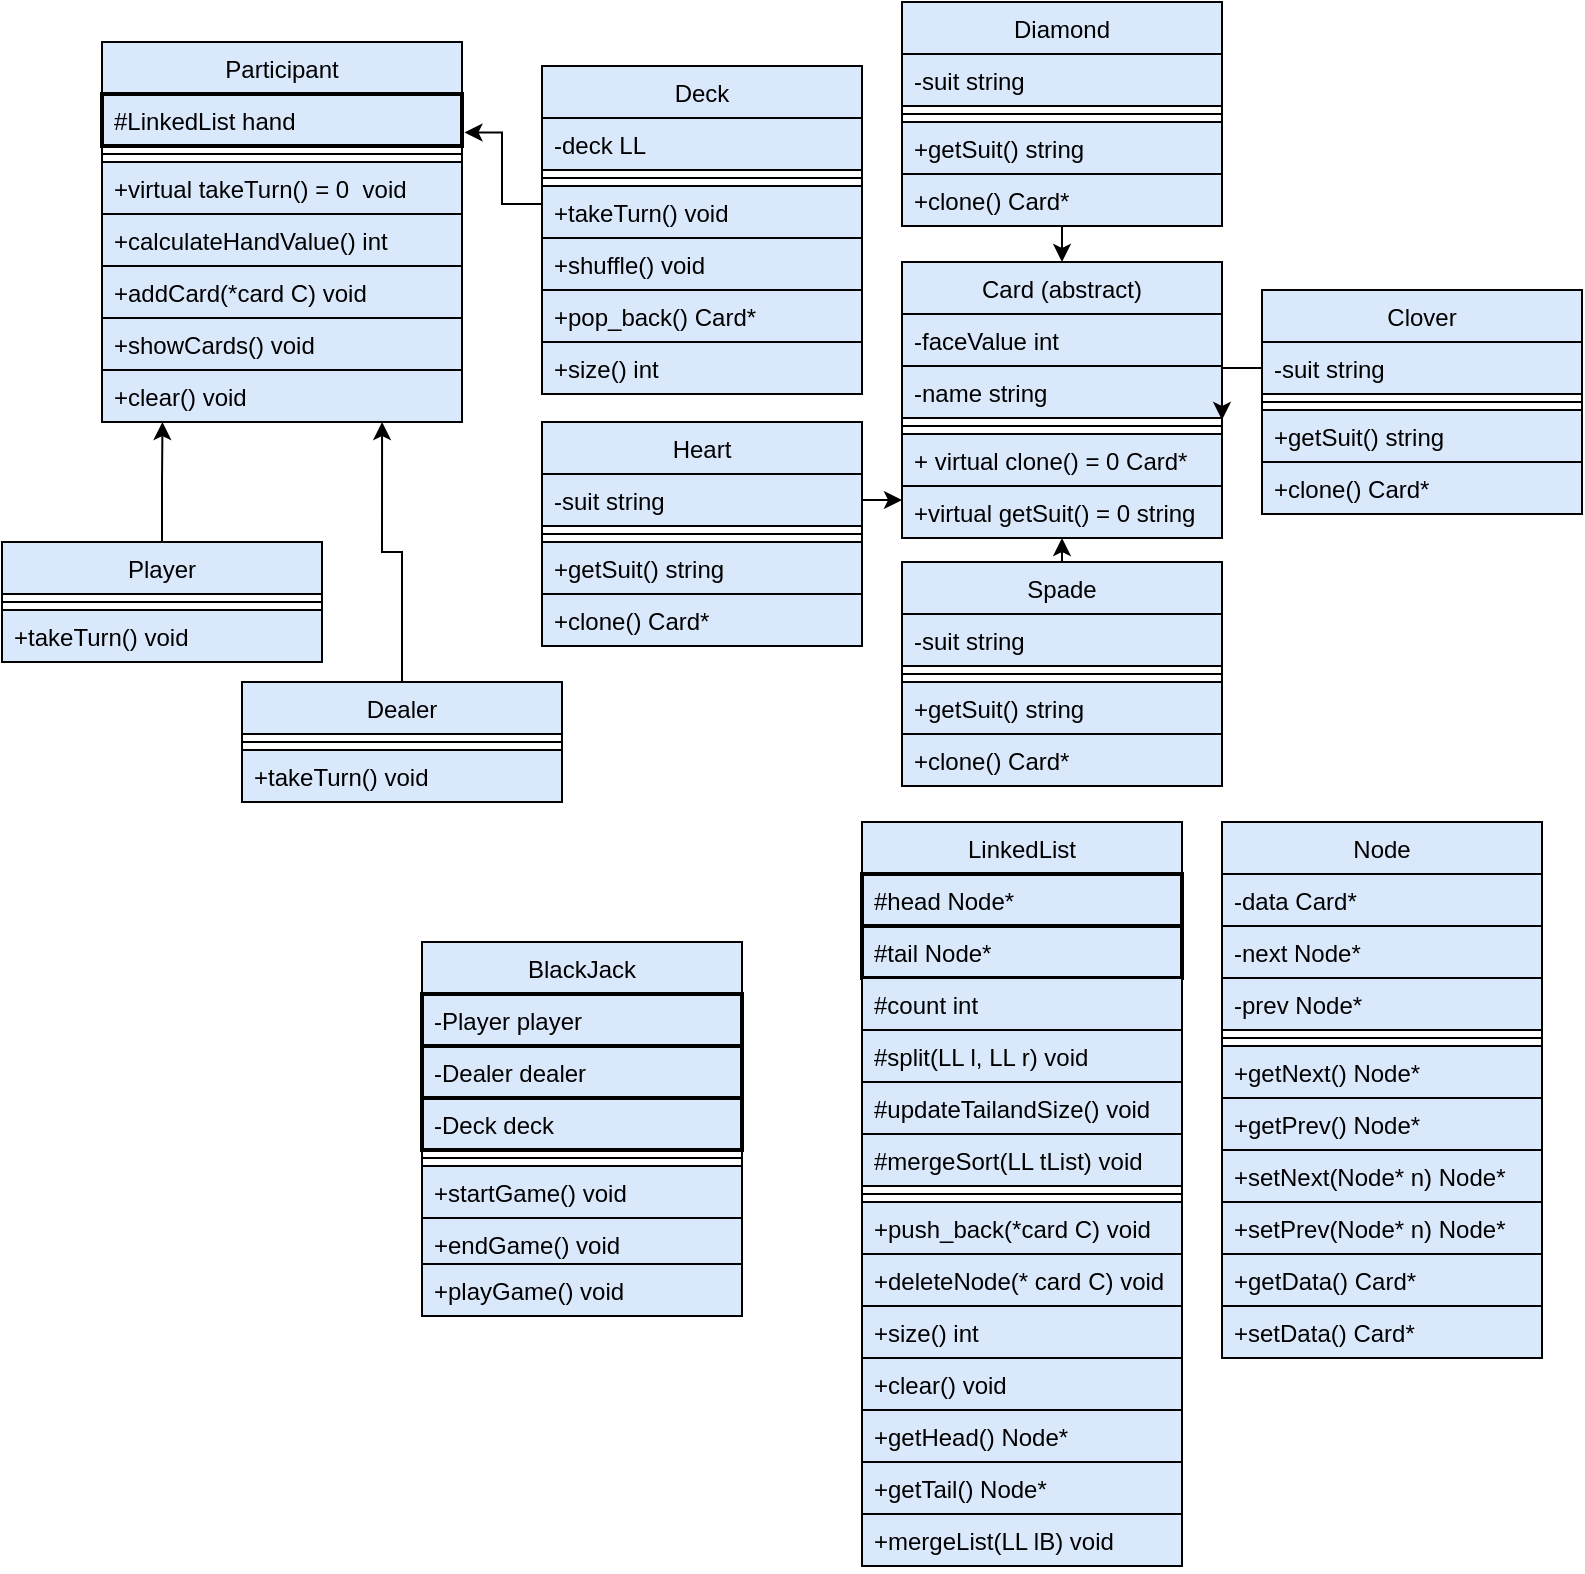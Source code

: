 <mxfile version="26.2.14">
  <diagram name="Page-1" id="WkB5He17E8ziCNAKNbA3">
    <mxGraphModel dx="1427" dy="733" grid="1" gridSize="10" guides="1" tooltips="1" connect="1" arrows="1" fold="1" page="1" pageScale="1" pageWidth="850" pageHeight="1100" math="0" shadow="0">
      <root>
        <mxCell id="0" />
        <mxCell id="1" parent="0" />
        <mxCell id="HC3jhetJVY9kxmaRfPol-1" value="Card (abstract)" style="swimlane;fontStyle=0;align=center;verticalAlign=top;childLayout=stackLayout;horizontal=1;startSize=26;horizontalStack=0;resizeParent=1;resizeLast=0;collapsible=1;marginBottom=0;rounded=0;shadow=0;strokeWidth=1;fillColor=#dae8fc;strokeColor=#000000;" vertex="1" parent="1">
          <mxGeometry x="460" y="140" width="160" height="138" as="geometry">
            <mxRectangle x="460" y="140" width="160" height="26" as="alternateBounds" />
          </mxGeometry>
        </mxCell>
        <mxCell id="HC3jhetJVY9kxmaRfPol-2" value="-faceValue int" style="text;align=left;verticalAlign=top;spacingLeft=4;spacingRight=4;overflow=hidden;rotatable=0;points=[[0,0.5],[1,0.5]];portConstraint=eastwest;fillColor=#dae8fc;strokeColor=#000000;" vertex="1" parent="HC3jhetJVY9kxmaRfPol-1">
          <mxGeometry y="26" width="160" height="26" as="geometry" />
        </mxCell>
        <mxCell id="HC3jhetJVY9kxmaRfPol-3" value="-name string" style="text;align=left;verticalAlign=top;spacingLeft=4;spacingRight=4;overflow=hidden;rotatable=0;points=[[0,0.5],[1,0.5]];portConstraint=eastwest;fillColor=#dae8fc;strokeColor=#000000;" vertex="1" parent="HC3jhetJVY9kxmaRfPol-1">
          <mxGeometry y="52" width="160" height="26" as="geometry" />
        </mxCell>
        <mxCell id="HC3jhetJVY9kxmaRfPol-4" value="" style="line;html=1;strokeWidth=1;align=left;verticalAlign=middle;spacingTop=-1;spacingLeft=3;spacingRight=3;rotatable=0;labelPosition=right;points=[];portConstraint=eastwest;fillColor=#dae8fc;strokeColor=#000000;" vertex="1" parent="HC3jhetJVY9kxmaRfPol-1">
          <mxGeometry y="78" width="160" height="8" as="geometry" />
        </mxCell>
        <mxCell id="HC3jhetJVY9kxmaRfPol-5" value="+ virtual clone() = 0 Card*" style="text;align=left;verticalAlign=top;spacingLeft=4;spacingRight=4;overflow=hidden;rotatable=0;points=[[0,0.5],[1,0.5]];portConstraint=eastwest;fontStyle=0;fillColor=#dae8fc;strokeColor=#000000;" vertex="1" parent="HC3jhetJVY9kxmaRfPol-1">
          <mxGeometry y="86" width="160" height="26" as="geometry" />
        </mxCell>
        <mxCell id="HC3jhetJVY9kxmaRfPol-6" value="+virtual getSuit() = 0 string" style="text;align=left;verticalAlign=top;spacingLeft=4;spacingRight=4;overflow=hidden;rotatable=0;points=[[0,0.5],[1,0.5]];portConstraint=eastwest;fillColor=#dae8fc;strokeColor=#000000;" vertex="1" parent="HC3jhetJVY9kxmaRfPol-1">
          <mxGeometry y="112" width="160" height="26" as="geometry" />
        </mxCell>
        <mxCell id="HC3jhetJVY9kxmaRfPol-7" style="edgeStyle=orthogonalEdgeStyle;rounded=0;orthogonalLoop=1;jettySize=auto;html=1;exitX=0.5;exitY=0;exitDx=0;exitDy=0;entryX=0.5;entryY=1;entryDx=0;entryDy=0;fillColor=#dae8fc;strokeColor=#000000;" edge="1" parent="1" source="HC3jhetJVY9kxmaRfPol-8" target="HC3jhetJVY9kxmaRfPol-1">
          <mxGeometry relative="1" as="geometry" />
        </mxCell>
        <mxCell id="HC3jhetJVY9kxmaRfPol-8" value="Spade" style="swimlane;fontStyle=0;align=center;verticalAlign=top;childLayout=stackLayout;horizontal=1;startSize=26;horizontalStack=0;resizeParent=1;resizeLast=0;collapsible=1;marginBottom=0;rounded=0;shadow=0;strokeWidth=1;fillColor=#dae8fc;strokeColor=#000000;" vertex="1" parent="1">
          <mxGeometry x="460" y="290" width="160" height="90" as="geometry">
            <mxRectangle x="130" y="380" width="160" height="26" as="alternateBounds" />
          </mxGeometry>
        </mxCell>
        <mxCell id="HC3jhetJVY9kxmaRfPol-9" value="-suit string" style="text;align=left;verticalAlign=top;spacingLeft=4;spacingRight=4;overflow=hidden;rotatable=0;points=[[0,0.5],[1,0.5]];portConstraint=eastwest;fillColor=#dae8fc;strokeColor=#000000;" vertex="1" parent="HC3jhetJVY9kxmaRfPol-8">
          <mxGeometry y="26" width="160" height="26" as="geometry" />
        </mxCell>
        <mxCell id="HC3jhetJVY9kxmaRfPol-10" value="" style="line;html=1;strokeWidth=1;align=left;verticalAlign=middle;spacingTop=-1;spacingLeft=3;spacingRight=3;rotatable=0;labelPosition=right;points=[];portConstraint=eastwest;fillColor=#dae8fc;strokeColor=#000000;" vertex="1" parent="HC3jhetJVY9kxmaRfPol-8">
          <mxGeometry y="52" width="160" height="8" as="geometry" />
        </mxCell>
        <mxCell id="HC3jhetJVY9kxmaRfPol-11" value="+getSuit() string" style="text;align=left;verticalAlign=top;spacingLeft=4;spacingRight=4;overflow=hidden;rotatable=0;points=[[0,0.5],[1,0.5]];portConstraint=eastwest;fontStyle=0;fillColor=#dae8fc;strokeColor=#000000;" vertex="1" parent="HC3jhetJVY9kxmaRfPol-8">
          <mxGeometry y="60" width="160" height="26" as="geometry" />
        </mxCell>
        <mxCell id="HC3jhetJVY9kxmaRfPol-12" value="Heart" style="swimlane;fontStyle=0;align=center;verticalAlign=top;childLayout=stackLayout;horizontal=1;startSize=26;horizontalStack=0;resizeParent=1;resizeLast=0;collapsible=1;marginBottom=0;rounded=0;shadow=0;strokeWidth=1;fillColor=#dae8fc;strokeColor=#000000;" vertex="1" parent="1">
          <mxGeometry x="280" y="220" width="160" height="112" as="geometry">
            <mxRectangle x="130" y="380" width="160" height="26" as="alternateBounds" />
          </mxGeometry>
        </mxCell>
        <mxCell id="HC3jhetJVY9kxmaRfPol-13" style="edgeStyle=orthogonalEdgeStyle;rounded=0;orthogonalLoop=1;jettySize=auto;html=1;exitX=1;exitY=0.5;exitDx=0;exitDy=0;fillColor=#dae8fc;strokeColor=#000000;" edge="1" parent="HC3jhetJVY9kxmaRfPol-12" source="HC3jhetJVY9kxmaRfPol-14">
          <mxGeometry relative="1" as="geometry">
            <mxPoint x="180.0" y="38.917" as="targetPoint" />
          </mxGeometry>
        </mxCell>
        <mxCell id="HC3jhetJVY9kxmaRfPol-14" value="-suit string" style="text;align=left;verticalAlign=top;spacingLeft=4;spacingRight=4;overflow=hidden;rotatable=0;points=[[0,0.5],[1,0.5]];portConstraint=eastwest;fillColor=#dae8fc;strokeColor=#000000;" vertex="1" parent="HC3jhetJVY9kxmaRfPol-12">
          <mxGeometry y="26" width="160" height="26" as="geometry" />
        </mxCell>
        <mxCell id="HC3jhetJVY9kxmaRfPol-15" value="" style="line;html=1;strokeWidth=1;align=left;verticalAlign=middle;spacingTop=-1;spacingLeft=3;spacingRight=3;rotatable=0;labelPosition=right;points=[];portConstraint=eastwest;fillColor=#dae8fc;strokeColor=#000000;" vertex="1" parent="HC3jhetJVY9kxmaRfPol-12">
          <mxGeometry y="52" width="160" height="8" as="geometry" />
        </mxCell>
        <mxCell id="HC3jhetJVY9kxmaRfPol-16" value="+getSuit() string" style="text;align=left;verticalAlign=top;spacingLeft=4;spacingRight=4;overflow=hidden;rotatable=0;points=[[0,0.5],[1,0.5]];portConstraint=eastwest;fontStyle=0;fillColor=#dae8fc;strokeColor=#000000;" vertex="1" parent="HC3jhetJVY9kxmaRfPol-12">
          <mxGeometry y="60" width="160" height="26" as="geometry" />
        </mxCell>
        <mxCell id="HC3jhetJVY9kxmaRfPol-17" value="+clone() Card*" style="text;align=left;verticalAlign=top;spacingLeft=4;spacingRight=4;overflow=hidden;rotatable=0;points=[[0,0.5],[1,0.5]];portConstraint=eastwest;fontStyle=0;fillColor=#dae8fc;strokeColor=#000000;" vertex="1" parent="HC3jhetJVY9kxmaRfPol-12">
          <mxGeometry y="86" width="160" height="26" as="geometry" />
        </mxCell>
        <mxCell id="HC3jhetJVY9kxmaRfPol-18" value="Clover" style="swimlane;fontStyle=0;align=center;verticalAlign=top;childLayout=stackLayout;horizontal=1;startSize=26;horizontalStack=0;resizeParent=1;resizeLast=0;collapsible=1;marginBottom=0;rounded=0;shadow=0;strokeWidth=1;fillColor=#dae8fc;strokeColor=#000000;" vertex="1" parent="1">
          <mxGeometry x="640" y="154" width="160" height="90" as="geometry">
            <mxRectangle x="130" y="380" width="160" height="26" as="alternateBounds" />
          </mxGeometry>
        </mxCell>
        <mxCell id="HC3jhetJVY9kxmaRfPol-19" value="-suit string" style="text;align=left;verticalAlign=top;spacingLeft=4;spacingRight=4;overflow=hidden;rotatable=0;points=[[0,0.5],[1,0.5]];portConstraint=eastwest;fillColor=#dae8fc;strokeColor=#000000;" vertex="1" parent="HC3jhetJVY9kxmaRfPol-18">
          <mxGeometry y="26" width="160" height="26" as="geometry" />
        </mxCell>
        <mxCell id="HC3jhetJVY9kxmaRfPol-20" value="" style="line;html=1;strokeWidth=1;align=left;verticalAlign=middle;spacingTop=-1;spacingLeft=3;spacingRight=3;rotatable=0;labelPosition=right;points=[];portConstraint=eastwest;fillColor=#dae8fc;strokeColor=#000000;" vertex="1" parent="HC3jhetJVY9kxmaRfPol-18">
          <mxGeometry y="52" width="160" height="8" as="geometry" />
        </mxCell>
        <mxCell id="HC3jhetJVY9kxmaRfPol-21" value="+getSuit() string" style="text;align=left;verticalAlign=top;spacingLeft=4;spacingRight=4;overflow=hidden;rotatable=0;points=[[0,0.5],[1,0.5]];portConstraint=eastwest;fontStyle=0;fillColor=#dae8fc;strokeColor=#000000;" vertex="1" parent="HC3jhetJVY9kxmaRfPol-18">
          <mxGeometry y="60" width="160" height="26" as="geometry" />
        </mxCell>
        <mxCell id="HC3jhetJVY9kxmaRfPol-22" style="edgeStyle=orthogonalEdgeStyle;rounded=0;orthogonalLoop=1;jettySize=auto;html=1;exitX=0.5;exitY=1;exitDx=0;exitDy=0;entryX=0.5;entryY=0;entryDx=0;entryDy=0;fillColor=#dae8fc;strokeColor=#000000;" edge="1" parent="1" source="HC3jhetJVY9kxmaRfPol-23" target="HC3jhetJVY9kxmaRfPol-1">
          <mxGeometry relative="1" as="geometry" />
        </mxCell>
        <mxCell id="HC3jhetJVY9kxmaRfPol-23" value="Diamond" style="swimlane;fontStyle=0;align=center;verticalAlign=top;childLayout=stackLayout;horizontal=1;startSize=26;horizontalStack=0;resizeParent=1;resizeLast=0;collapsible=1;marginBottom=0;rounded=0;shadow=0;strokeWidth=1;fillColor=#dae8fc;strokeColor=#000000;" vertex="1" parent="1">
          <mxGeometry x="460" y="10" width="160" height="90" as="geometry">
            <mxRectangle x="130" y="380" width="160" height="26" as="alternateBounds" />
          </mxGeometry>
        </mxCell>
        <mxCell id="HC3jhetJVY9kxmaRfPol-24" value="-suit string" style="text;align=left;verticalAlign=top;spacingLeft=4;spacingRight=4;overflow=hidden;rotatable=0;points=[[0,0.5],[1,0.5]];portConstraint=eastwest;fillColor=#dae8fc;strokeColor=#000000;" vertex="1" parent="HC3jhetJVY9kxmaRfPol-23">
          <mxGeometry y="26" width="160" height="26" as="geometry" />
        </mxCell>
        <mxCell id="HC3jhetJVY9kxmaRfPol-25" value="" style="line;html=1;strokeWidth=1;align=left;verticalAlign=middle;spacingTop=-1;spacingLeft=3;spacingRight=3;rotatable=0;labelPosition=right;points=[];portConstraint=eastwest;fillColor=#dae8fc;strokeColor=#000000;" vertex="1" parent="HC3jhetJVY9kxmaRfPol-23">
          <mxGeometry y="52" width="160" height="8" as="geometry" />
        </mxCell>
        <mxCell id="HC3jhetJVY9kxmaRfPol-26" value="+getSuit() string" style="text;align=left;verticalAlign=top;spacingLeft=4;spacingRight=4;overflow=hidden;rotatable=0;points=[[0,0.5],[1,0.5]];portConstraint=eastwest;fontStyle=0;fillColor=#dae8fc;strokeColor=#000000;" vertex="1" parent="HC3jhetJVY9kxmaRfPol-23">
          <mxGeometry y="60" width="160" height="26" as="geometry" />
        </mxCell>
        <mxCell id="HC3jhetJVY9kxmaRfPol-27" style="edgeStyle=orthogonalEdgeStyle;rounded=0;orthogonalLoop=1;jettySize=auto;html=1;entryX=1;entryY=0.125;entryDx=0;entryDy=0;entryPerimeter=0;fillColor=#dae8fc;strokeColor=#000000;" edge="1" parent="1" source="HC3jhetJVY9kxmaRfPol-19" target="HC3jhetJVY9kxmaRfPol-4">
          <mxGeometry relative="1" as="geometry" />
        </mxCell>
        <mxCell id="HC3jhetJVY9kxmaRfPol-28" value="Node" style="swimlane;fontStyle=0;align=center;verticalAlign=top;childLayout=stackLayout;horizontal=1;startSize=26;horizontalStack=0;resizeParent=1;resizeLast=0;collapsible=1;marginBottom=0;rounded=0;shadow=0;strokeWidth=1;fillColor=#dae8fc;strokeColor=#000000;" vertex="1" parent="1">
          <mxGeometry x="620" y="420" width="160" height="220" as="geometry">
            <mxRectangle x="130" y="380" width="160" height="26" as="alternateBounds" />
          </mxGeometry>
        </mxCell>
        <mxCell id="HC3jhetJVY9kxmaRfPol-29" value="-data Card*" style="text;align=left;verticalAlign=top;spacingLeft=4;spacingRight=4;overflow=hidden;rotatable=0;points=[[0,0.5],[1,0.5]];portConstraint=eastwest;fillColor=#dae8fc;strokeColor=#000000;" vertex="1" parent="HC3jhetJVY9kxmaRfPol-28">
          <mxGeometry y="26" width="160" height="26" as="geometry" />
        </mxCell>
        <mxCell id="HC3jhetJVY9kxmaRfPol-30" value="-next Node*" style="text;align=left;verticalAlign=top;spacingLeft=4;spacingRight=4;overflow=hidden;rotatable=0;points=[[0,0.5],[1,0.5]];portConstraint=eastwest;fillColor=#dae8fc;strokeColor=#000000;" vertex="1" parent="HC3jhetJVY9kxmaRfPol-28">
          <mxGeometry y="52" width="160" height="26" as="geometry" />
        </mxCell>
        <mxCell id="HC3jhetJVY9kxmaRfPol-31" value="-prev Node*" style="text;align=left;verticalAlign=top;spacingLeft=4;spacingRight=4;overflow=hidden;rotatable=0;points=[[0,0.5],[1,0.5]];portConstraint=eastwest;fillColor=#dae8fc;strokeColor=#000000;" vertex="1" parent="HC3jhetJVY9kxmaRfPol-28">
          <mxGeometry y="78" width="160" height="26" as="geometry" />
        </mxCell>
        <mxCell id="HC3jhetJVY9kxmaRfPol-32" value="" style="line;html=1;strokeWidth=1;align=left;verticalAlign=middle;spacingTop=-1;spacingLeft=3;spacingRight=3;rotatable=0;labelPosition=right;points=[];portConstraint=eastwest;fillColor=#dae8fc;strokeColor=#000000;" vertex="1" parent="HC3jhetJVY9kxmaRfPol-28">
          <mxGeometry y="104" width="160" height="8" as="geometry" />
        </mxCell>
        <mxCell id="HC3jhetJVY9kxmaRfPol-33" value="+getNext() Node*" style="text;align=left;verticalAlign=top;spacingLeft=4;spacingRight=4;overflow=hidden;rotatable=0;points=[[0,0.5],[1,0.5]];portConstraint=eastwest;fontStyle=0;fillColor=#dae8fc;strokeColor=#000000;" vertex="1" parent="HC3jhetJVY9kxmaRfPol-28">
          <mxGeometry y="112" width="160" height="26" as="geometry" />
        </mxCell>
        <mxCell id="HC3jhetJVY9kxmaRfPol-34" value="+getPrev() Node*" style="text;align=left;verticalAlign=top;spacingLeft=4;spacingRight=4;overflow=hidden;rotatable=0;points=[[0,0.5],[1,0.5]];portConstraint=eastwest;fontStyle=0;fillColor=#dae8fc;strokeColor=#000000;" vertex="1" parent="HC3jhetJVY9kxmaRfPol-28">
          <mxGeometry y="138" width="160" height="26" as="geometry" />
        </mxCell>
        <mxCell id="HC3jhetJVY9kxmaRfPol-35" value="+setNext(Node* n) Node*" style="text;align=left;verticalAlign=top;spacingLeft=4;spacingRight=4;overflow=hidden;rotatable=0;points=[[0,0.5],[1,0.5]];portConstraint=eastwest;fontStyle=0;fillColor=#dae8fc;strokeColor=#000000;" vertex="1" parent="HC3jhetJVY9kxmaRfPol-28">
          <mxGeometry y="164" width="160" height="26" as="geometry" />
        </mxCell>
        <mxCell id="HC3jhetJVY9kxmaRfPol-36" value="+setPrev(Node* n) Node*" style="text;align=left;verticalAlign=top;spacingLeft=4;spacingRight=4;overflow=hidden;rotatable=0;points=[[0,0.5],[1,0.5]];portConstraint=eastwest;fontStyle=0;fillColor=#dae8fc;strokeColor=#000000;" vertex="1" parent="HC3jhetJVY9kxmaRfPol-28">
          <mxGeometry y="190" width="160" height="26" as="geometry" />
        </mxCell>
        <mxCell id="HC3jhetJVY9kxmaRfPol-37" value="Participant" style="swimlane;fontStyle=0;align=center;verticalAlign=top;childLayout=stackLayout;horizontal=1;startSize=26;horizontalStack=0;resizeParent=1;resizeLast=0;collapsible=1;marginBottom=0;rounded=0;shadow=0;strokeWidth=1;fillColor=#dae8fc;strokeColor=#000000;" vertex="1" parent="1">
          <mxGeometry x="60" y="30" width="180" height="190" as="geometry">
            <mxRectangle x="130" y="380" width="160" height="26" as="alternateBounds" />
          </mxGeometry>
        </mxCell>
        <mxCell id="HC3jhetJVY9kxmaRfPol-38" value="#LinkedList hand" style="text;align=left;verticalAlign=top;spacingLeft=4;spacingRight=4;overflow=hidden;rotatable=0;points=[[0,0.5],[1,0.5]];portConstraint=eastwest;strokeWidth=2;fillColor=#dae8fc;strokeColor=#000000;" vertex="1" parent="HC3jhetJVY9kxmaRfPol-37">
          <mxGeometry y="26" width="180" height="26" as="geometry" />
        </mxCell>
        <mxCell id="HC3jhetJVY9kxmaRfPol-39" value="" style="line;html=1;strokeWidth=1;align=left;verticalAlign=middle;spacingTop=-1;spacingLeft=3;spacingRight=3;rotatable=0;labelPosition=right;points=[];portConstraint=eastwest;fillColor=#dae8fc;strokeColor=#000000;" vertex="1" parent="HC3jhetJVY9kxmaRfPol-37">
          <mxGeometry y="52" width="180" height="8" as="geometry" />
        </mxCell>
        <mxCell id="HC3jhetJVY9kxmaRfPol-40" value="+virtual takeTurn() = 0  void" style="text;align=left;verticalAlign=top;spacingLeft=4;spacingRight=4;overflow=hidden;rotatable=0;points=[[0,0.5],[1,0.5]];portConstraint=eastwest;fontStyle=0;fillColor=#dae8fc;strokeColor=#000000;" vertex="1" parent="HC3jhetJVY9kxmaRfPol-37">
          <mxGeometry y="60" width="180" height="26" as="geometry" />
        </mxCell>
        <mxCell id="HC3jhetJVY9kxmaRfPol-41" value="+calculateHandValue() int " style="text;align=left;verticalAlign=top;spacingLeft=4;spacingRight=4;overflow=hidden;rotatable=0;points=[[0,0.5],[1,0.5]];portConstraint=eastwest;fontStyle=0;fillColor=#dae8fc;strokeColor=#000000;" vertex="1" parent="HC3jhetJVY9kxmaRfPol-37">
          <mxGeometry y="86" width="180" height="26" as="geometry" />
        </mxCell>
        <mxCell id="HC3jhetJVY9kxmaRfPol-42" value="+addCard(*card C) void " style="text;align=left;verticalAlign=top;spacingLeft=4;spacingRight=4;overflow=hidden;rotatable=0;points=[[0,0.5],[1,0.5]];portConstraint=eastwest;fontStyle=0;fillColor=#dae8fc;strokeColor=#000000;" vertex="1" parent="HC3jhetJVY9kxmaRfPol-37">
          <mxGeometry y="112" width="180" height="26" as="geometry" />
        </mxCell>
        <mxCell id="HC3jhetJVY9kxmaRfPol-43" value="+showCards() void" style="text;align=left;verticalAlign=top;spacingLeft=4;spacingRight=4;overflow=hidden;rotatable=0;points=[[0,0.5],[1,0.5]];portConstraint=eastwest;fontStyle=0;fillColor=#dae8fc;strokeColor=#000000;" vertex="1" parent="HC3jhetJVY9kxmaRfPol-37">
          <mxGeometry y="138" width="180" height="26" as="geometry" />
        </mxCell>
        <mxCell id="HC3jhetJVY9kxmaRfPol-44" value="+clear() void" style="text;align=left;verticalAlign=top;spacingLeft=4;spacingRight=4;overflow=hidden;rotatable=0;points=[[0,0.5],[1,0.5]];portConstraint=eastwest;fontStyle=0;fillColor=#dae8fc;strokeColor=#000000;" vertex="1" parent="HC3jhetJVY9kxmaRfPol-37">
          <mxGeometry y="164" width="180" height="26" as="geometry" />
        </mxCell>
        <mxCell id="HC3jhetJVY9kxmaRfPol-45" value="Player" style="swimlane;fontStyle=0;align=center;verticalAlign=top;childLayout=stackLayout;horizontal=1;startSize=26;horizontalStack=0;resizeParent=1;resizeLast=0;collapsible=1;marginBottom=0;rounded=0;shadow=0;strokeWidth=1;fillColor=#dae8fc;strokeColor=#000000;" vertex="1" parent="1">
          <mxGeometry x="10" y="280" width="160" height="60" as="geometry">
            <mxRectangle x="130" y="380" width="160" height="26" as="alternateBounds" />
          </mxGeometry>
        </mxCell>
        <mxCell id="HC3jhetJVY9kxmaRfPol-46" value="" style="line;html=1;strokeWidth=1;align=left;verticalAlign=middle;spacingTop=-1;spacingLeft=3;spacingRight=3;rotatable=0;labelPosition=right;points=[];portConstraint=eastwest;fillColor=#dae8fc;strokeColor=#000000;" vertex="1" parent="HC3jhetJVY9kxmaRfPol-45">
          <mxGeometry y="26" width="160" height="8" as="geometry" />
        </mxCell>
        <mxCell id="HC3jhetJVY9kxmaRfPol-47" value="+takeTurn() void" style="text;align=left;verticalAlign=top;spacingLeft=4;spacingRight=4;overflow=hidden;rotatable=0;points=[[0,0.5],[1,0.5]];portConstraint=eastwest;fontStyle=0;fillColor=#dae8fc;strokeColor=#000000;" vertex="1" parent="HC3jhetJVY9kxmaRfPol-45">
          <mxGeometry y="34" width="160" height="26" as="geometry" />
        </mxCell>
        <mxCell id="HC3jhetJVY9kxmaRfPol-48" value="Dealer" style="swimlane;fontStyle=0;align=center;verticalAlign=top;childLayout=stackLayout;horizontal=1;startSize=26;horizontalStack=0;resizeParent=1;resizeLast=0;collapsible=1;marginBottom=0;rounded=0;shadow=0;strokeWidth=1;fillColor=#dae8fc;strokeColor=#000000;" vertex="1" parent="1">
          <mxGeometry x="130" y="350" width="160" height="60" as="geometry">
            <mxRectangle x="130" y="380" width="160" height="26" as="alternateBounds" />
          </mxGeometry>
        </mxCell>
        <mxCell id="HC3jhetJVY9kxmaRfPol-49" value="" style="line;html=1;strokeWidth=1;align=left;verticalAlign=middle;spacingTop=-1;spacingLeft=3;spacingRight=3;rotatable=0;labelPosition=right;points=[];portConstraint=eastwest;fillColor=#dae8fc;strokeColor=#000000;" vertex="1" parent="HC3jhetJVY9kxmaRfPol-48">
          <mxGeometry y="26" width="160" height="8" as="geometry" />
        </mxCell>
        <mxCell id="HC3jhetJVY9kxmaRfPol-50" value="+takeTurn() void" style="text;align=left;verticalAlign=top;spacingLeft=4;spacingRight=4;overflow=hidden;rotatable=0;points=[[0,0.5],[1,0.5]];portConstraint=eastwest;fontStyle=0;fillColor=#dae8fc;strokeColor=#000000;" vertex="1" parent="HC3jhetJVY9kxmaRfPol-48">
          <mxGeometry y="34" width="160" height="26" as="geometry" />
        </mxCell>
        <mxCell id="HC3jhetJVY9kxmaRfPol-51" style="edgeStyle=orthogonalEdgeStyle;rounded=0;orthogonalLoop=1;jettySize=auto;html=1;exitX=0.5;exitY=0;exitDx=0;exitDy=0;entryX=0.168;entryY=1;entryDx=0;entryDy=0;entryPerimeter=0;fillColor=#dae8fc;strokeColor=#000000;" edge="1" parent="1" source="HC3jhetJVY9kxmaRfPol-45" target="HC3jhetJVY9kxmaRfPol-44">
          <mxGeometry relative="1" as="geometry" />
        </mxCell>
        <mxCell id="HC3jhetJVY9kxmaRfPol-52" style="edgeStyle=orthogonalEdgeStyle;rounded=0;orthogonalLoop=1;jettySize=auto;html=1;entryX=0.778;entryY=1;entryDx=0;entryDy=0;entryPerimeter=0;fillColor=#dae8fc;strokeColor=#000000;" edge="1" parent="1" source="HC3jhetJVY9kxmaRfPol-48" target="HC3jhetJVY9kxmaRfPol-44">
          <mxGeometry relative="1" as="geometry" />
        </mxCell>
        <mxCell id="HC3jhetJVY9kxmaRfPol-53" value="LinkedList" style="swimlane;fontStyle=0;align=center;verticalAlign=top;childLayout=stackLayout;horizontal=1;startSize=26;horizontalStack=0;resizeParent=1;resizeLast=0;collapsible=1;marginBottom=0;rounded=0;shadow=0;strokeWidth=1;fillColor=#dae8fc;strokeColor=#000000;" vertex="1" parent="1">
          <mxGeometry x="440" y="420" width="160" height="346" as="geometry">
            <mxRectangle x="130" y="380" width="160" height="26" as="alternateBounds" />
          </mxGeometry>
        </mxCell>
        <mxCell id="HC3jhetJVY9kxmaRfPol-54" value="#head Node*" style="text;align=left;verticalAlign=top;spacingLeft=4;spacingRight=4;overflow=hidden;rotatable=0;points=[[0,0.5],[1,0.5]];portConstraint=eastwest;strokeWidth=2;fillColor=#dae8fc;strokeColor=#000000;" vertex="1" parent="HC3jhetJVY9kxmaRfPol-53">
          <mxGeometry y="26" width="160" height="26" as="geometry" />
        </mxCell>
        <mxCell id="HC3jhetJVY9kxmaRfPol-55" value="#tail Node*" style="text;align=left;verticalAlign=top;spacingLeft=4;spacingRight=4;overflow=hidden;rotatable=0;points=[[0,0.5],[1,0.5]];portConstraint=eastwest;strokeWidth=2;fillColor=#dae8fc;strokeColor=#000000;" vertex="1" parent="HC3jhetJVY9kxmaRfPol-53">
          <mxGeometry y="52" width="160" height="26" as="geometry" />
        </mxCell>
        <mxCell id="HC3jhetJVY9kxmaRfPol-56" value="#count int" style="text;align=left;verticalAlign=top;spacingLeft=4;spacingRight=4;overflow=hidden;rotatable=0;points=[[0,0.5],[1,0.5]];portConstraint=eastwest;fillColor=#dae8fc;strokeColor=#000000;" vertex="1" parent="HC3jhetJVY9kxmaRfPol-53">
          <mxGeometry y="78" width="160" height="26" as="geometry" />
        </mxCell>
        <mxCell id="HC3jhetJVY9kxmaRfPol-57" value="#split(LL l, LL r) void" style="text;align=left;verticalAlign=top;spacingLeft=4;spacingRight=4;overflow=hidden;rotatable=0;points=[[0,0.5],[1,0.5]];portConstraint=eastwest;fillColor=#dae8fc;strokeColor=#000000;" vertex="1" parent="HC3jhetJVY9kxmaRfPol-53">
          <mxGeometry y="104" width="160" height="26" as="geometry" />
        </mxCell>
        <mxCell id="HC3jhetJVY9kxmaRfPol-58" value="#updateTailandSize() void" style="text;align=left;verticalAlign=top;spacingLeft=4;spacingRight=4;overflow=hidden;rotatable=0;points=[[0,0.5],[1,0.5]];portConstraint=eastwest;fillColor=#dae8fc;strokeColor=#000000;" vertex="1" parent="HC3jhetJVY9kxmaRfPol-53">
          <mxGeometry y="130" width="160" height="26" as="geometry" />
        </mxCell>
        <mxCell id="HC3jhetJVY9kxmaRfPol-59" value="#mergeSort(LL tList) void" style="text;align=left;verticalAlign=top;spacingLeft=4;spacingRight=4;overflow=hidden;rotatable=0;points=[[0,0.5],[1,0.5]];portConstraint=eastwest;fillColor=#dae8fc;strokeColor=#000000;" vertex="1" parent="HC3jhetJVY9kxmaRfPol-53">
          <mxGeometry y="156" width="160" height="26" as="geometry" />
        </mxCell>
        <mxCell id="HC3jhetJVY9kxmaRfPol-60" value="" style="line;html=1;strokeWidth=1;align=left;verticalAlign=middle;spacingTop=-1;spacingLeft=3;spacingRight=3;rotatable=0;labelPosition=right;points=[];portConstraint=eastwest;fillColor=#dae8fc;strokeColor=#000000;" vertex="1" parent="HC3jhetJVY9kxmaRfPol-53">
          <mxGeometry y="182" width="160" height="8" as="geometry" />
        </mxCell>
        <mxCell id="HC3jhetJVY9kxmaRfPol-61" value="+push_back(*card C) void" style="text;align=left;verticalAlign=top;spacingLeft=4;spacingRight=4;overflow=hidden;rotatable=0;points=[[0,0.5],[1,0.5]];portConstraint=eastwest;fontStyle=0;fillColor=#dae8fc;strokeColor=#000000;" vertex="1" parent="HC3jhetJVY9kxmaRfPol-53">
          <mxGeometry y="190" width="160" height="26" as="geometry" />
        </mxCell>
        <mxCell id="HC3jhetJVY9kxmaRfPol-62" value="+deleteNode(* card C) void" style="text;align=left;verticalAlign=top;spacingLeft=4;spacingRight=4;overflow=hidden;rotatable=0;points=[[0,0.5],[1,0.5]];portConstraint=eastwest;fontStyle=0;fillColor=#dae8fc;strokeColor=#000000;" vertex="1" parent="HC3jhetJVY9kxmaRfPol-53">
          <mxGeometry y="216" width="160" height="26" as="geometry" />
        </mxCell>
        <mxCell id="HC3jhetJVY9kxmaRfPol-63" value="+size() int" style="text;align=left;verticalAlign=top;spacingLeft=4;spacingRight=4;overflow=hidden;rotatable=0;points=[[0,0.5],[1,0.5]];portConstraint=eastwest;fontStyle=0;fillColor=#dae8fc;strokeColor=#000000;" vertex="1" parent="HC3jhetJVY9kxmaRfPol-53">
          <mxGeometry y="242" width="160" height="26" as="geometry" />
        </mxCell>
        <mxCell id="HC3jhetJVY9kxmaRfPol-64" value="+clear() void" style="text;align=left;verticalAlign=top;spacingLeft=4;spacingRight=4;overflow=hidden;rotatable=0;points=[[0,0.5],[1,0.5]];portConstraint=eastwest;fontStyle=0;fillColor=#dae8fc;strokeColor=#000000;" vertex="1" parent="HC3jhetJVY9kxmaRfPol-53">
          <mxGeometry y="268" width="160" height="26" as="geometry" />
        </mxCell>
        <mxCell id="HC3jhetJVY9kxmaRfPol-65" value="+getHead() Node*" style="text;align=left;verticalAlign=top;spacingLeft=4;spacingRight=4;overflow=hidden;rotatable=0;points=[[0,0.5],[1,0.5]];portConstraint=eastwest;fontStyle=0;fillColor=#dae8fc;strokeColor=#000000;" vertex="1" parent="HC3jhetJVY9kxmaRfPol-53">
          <mxGeometry y="294" width="160" height="26" as="geometry" />
        </mxCell>
        <mxCell id="HC3jhetJVY9kxmaRfPol-66" value="+getTail() Node* " style="text;align=left;verticalAlign=top;spacingLeft=4;spacingRight=4;overflow=hidden;rotatable=0;points=[[0,0.5],[1,0.5]];portConstraint=eastwest;fontStyle=0;fillColor=#dae8fc;strokeColor=#000000;" vertex="1" parent="HC3jhetJVY9kxmaRfPol-53">
          <mxGeometry y="320" width="160" height="26" as="geometry" />
        </mxCell>
        <mxCell id="HC3jhetJVY9kxmaRfPol-67" value="BlackJack" style="swimlane;fontStyle=0;align=center;verticalAlign=top;childLayout=stackLayout;horizontal=1;startSize=26;horizontalStack=0;resizeParent=1;resizeLast=0;collapsible=1;marginBottom=0;rounded=0;shadow=0;strokeWidth=1;fillColor=#dae8fc;strokeColor=#000000;" vertex="1" parent="1">
          <mxGeometry x="220" y="480" width="160" height="172" as="geometry">
            <mxRectangle x="130" y="380" width="160" height="26" as="alternateBounds" />
          </mxGeometry>
        </mxCell>
        <mxCell id="HC3jhetJVY9kxmaRfPol-68" value="-Player player" style="text;align=left;verticalAlign=top;spacingLeft=4;spacingRight=4;overflow=hidden;rotatable=0;points=[[0,0.5],[1,0.5]];portConstraint=eastwest;strokeWidth=2;fillColor=#dae8fc;strokeColor=#000000;" vertex="1" parent="HC3jhetJVY9kxmaRfPol-67">
          <mxGeometry y="26" width="160" height="26" as="geometry" />
        </mxCell>
        <mxCell id="HC3jhetJVY9kxmaRfPol-69" value="-Dealer dealer" style="text;align=left;verticalAlign=top;spacingLeft=4;spacingRight=4;overflow=hidden;rotatable=0;points=[[0,0.5],[1,0.5]];portConstraint=eastwest;strokeWidth=2;fillColor=#dae8fc;strokeColor=#000000;" vertex="1" parent="HC3jhetJVY9kxmaRfPol-67">
          <mxGeometry y="52" width="160" height="26" as="geometry" />
        </mxCell>
        <mxCell id="HC3jhetJVY9kxmaRfPol-70" value="-Deck deck" style="text;align=left;verticalAlign=top;spacingLeft=4;spacingRight=4;overflow=hidden;rotatable=0;points=[[0,0.5],[1,0.5]];portConstraint=eastwest;strokeWidth=2;fillColor=#dae8fc;strokeColor=#000000;" vertex="1" parent="HC3jhetJVY9kxmaRfPol-67">
          <mxGeometry y="78" width="160" height="26" as="geometry" />
        </mxCell>
        <mxCell id="HC3jhetJVY9kxmaRfPol-71" value="" style="line;html=1;strokeWidth=1;align=left;verticalAlign=middle;spacingTop=-1;spacingLeft=3;spacingRight=3;rotatable=0;labelPosition=right;points=[];portConstraint=eastwest;fillColor=#dae8fc;strokeColor=#000000;" vertex="1" parent="HC3jhetJVY9kxmaRfPol-67">
          <mxGeometry y="104" width="160" height="8" as="geometry" />
        </mxCell>
        <mxCell id="HC3jhetJVY9kxmaRfPol-72" value="+startGame() void" style="text;align=left;verticalAlign=top;spacingLeft=4;spacingRight=4;overflow=hidden;rotatable=0;points=[[0,0.5],[1,0.5]];portConstraint=eastwest;fontStyle=0;fillColor=#dae8fc;strokeColor=#000000;" vertex="1" parent="HC3jhetJVY9kxmaRfPol-67">
          <mxGeometry y="112" width="160" height="26" as="geometry" />
        </mxCell>
        <mxCell id="HC3jhetJVY9kxmaRfPol-73" value="+endGame() void" style="text;align=left;verticalAlign=top;spacingLeft=4;spacingRight=4;overflow=hidden;rotatable=0;points=[[0,0.5],[1,0.5]];portConstraint=eastwest;fontStyle=0;fillColor=#dae8fc;strokeColor=#000000;" vertex="1" parent="HC3jhetJVY9kxmaRfPol-67">
          <mxGeometry y="138" width="160" height="26" as="geometry" />
        </mxCell>
        <mxCell id="HC3jhetJVY9kxmaRfPol-74" value="Deck" style="swimlane;fontStyle=0;align=center;verticalAlign=top;childLayout=stackLayout;horizontal=1;startSize=26;horizontalStack=0;resizeParent=1;resizeLast=0;collapsible=1;marginBottom=0;rounded=0;shadow=0;strokeWidth=1;fillColor=#dae8fc;strokeColor=#000000;" vertex="1" parent="1">
          <mxGeometry x="280" y="42" width="160" height="138" as="geometry">
            <mxRectangle x="130" y="380" width="160" height="26" as="alternateBounds" />
          </mxGeometry>
        </mxCell>
        <mxCell id="HC3jhetJVY9kxmaRfPol-75" value="-deck LL" style="text;align=left;verticalAlign=top;spacingLeft=4;spacingRight=4;overflow=hidden;rotatable=0;points=[[0,0.5],[1,0.5]];portConstraint=eastwest;fillColor=#dae8fc;strokeColor=#000000;" vertex="1" parent="HC3jhetJVY9kxmaRfPol-74">
          <mxGeometry y="26" width="160" height="26" as="geometry" />
        </mxCell>
        <mxCell id="HC3jhetJVY9kxmaRfPol-76" value="" style="line;html=1;strokeWidth=1;align=left;verticalAlign=middle;spacingTop=-1;spacingLeft=3;spacingRight=3;rotatable=0;labelPosition=right;points=[];portConstraint=eastwest;fillColor=#dae8fc;strokeColor=#000000;" vertex="1" parent="HC3jhetJVY9kxmaRfPol-74">
          <mxGeometry y="52" width="160" height="8" as="geometry" />
        </mxCell>
        <mxCell id="HC3jhetJVY9kxmaRfPol-77" value="+takeTurn() void" style="text;align=left;verticalAlign=top;spacingLeft=4;spacingRight=4;overflow=hidden;rotatable=0;points=[[0,0.5],[1,0.5]];portConstraint=eastwest;fontStyle=0;fillColor=#dae8fc;strokeColor=#000000;" vertex="1" parent="HC3jhetJVY9kxmaRfPol-74">
          <mxGeometry y="60" width="160" height="26" as="geometry" />
        </mxCell>
        <mxCell id="HC3jhetJVY9kxmaRfPol-78" value="+shuffle() void" style="text;align=left;verticalAlign=top;spacingLeft=4;spacingRight=4;overflow=hidden;rotatable=0;points=[[0,0.5],[1,0.5]];portConstraint=eastwest;fontStyle=0;fillColor=#dae8fc;strokeColor=#000000;" vertex="1" parent="HC3jhetJVY9kxmaRfPol-74">
          <mxGeometry y="86" width="160" height="26" as="geometry" />
        </mxCell>
        <mxCell id="HC3jhetJVY9kxmaRfPol-79" value="+pop_back() Card*" style="text;align=left;verticalAlign=top;spacingLeft=4;spacingRight=4;overflow=hidden;rotatable=0;points=[[0,0.5],[1,0.5]];portConstraint=eastwest;fontStyle=0;fillColor=#dae8fc;strokeColor=#000000;" vertex="1" parent="HC3jhetJVY9kxmaRfPol-74">
          <mxGeometry y="112" width="160" height="26" as="geometry" />
        </mxCell>
        <mxCell id="HC3jhetJVY9kxmaRfPol-80" style="edgeStyle=orthogonalEdgeStyle;rounded=0;orthogonalLoop=1;jettySize=auto;html=1;entryX=1.007;entryY=0.739;entryDx=0;entryDy=0;entryPerimeter=0;fillColor=#dae8fc;strokeColor=#000000;" edge="1" parent="1" source="HC3jhetJVY9kxmaRfPol-74" target="HC3jhetJVY9kxmaRfPol-38">
          <mxGeometry relative="1" as="geometry" />
        </mxCell>
        <mxCell id="HC3jhetJVY9kxmaRfPol-81" value="+clone() Card*" style="text;align=left;verticalAlign=top;spacingLeft=4;spacingRight=4;overflow=hidden;rotatable=0;points=[[0,0.5],[1,0.5]];portConstraint=eastwest;fontStyle=0;fillColor=#dae8fc;strokeColor=#000000;" vertex="1" parent="1">
          <mxGeometry x="640" y="240" width="160" height="26" as="geometry" />
        </mxCell>
        <mxCell id="HC3jhetJVY9kxmaRfPol-82" value="+clone() Card*" style="text;align=left;verticalAlign=top;spacingLeft=4;spacingRight=4;overflow=hidden;rotatable=0;points=[[0,0.5],[1,0.5]];portConstraint=eastwest;fontStyle=0;fillColor=#dae8fc;strokeColor=#000000;" vertex="1" parent="1">
          <mxGeometry x="460" y="376" width="160" height="26" as="geometry" />
        </mxCell>
        <mxCell id="HC3jhetJVY9kxmaRfPol-83" value="+clone() Card*" style="text;align=left;verticalAlign=top;spacingLeft=4;spacingRight=4;overflow=hidden;rotatable=0;points=[[0,0.5],[1,0.5]];portConstraint=eastwest;fontStyle=0;fillColor=#dae8fc;strokeColor=#000000;" vertex="1" parent="1">
          <mxGeometry x="460" y="96" width="160" height="26" as="geometry" />
        </mxCell>
        <mxCell id="HC3jhetJVY9kxmaRfPol-84" value="+getData() Card*" style="text;align=left;verticalAlign=top;spacingLeft=4;spacingRight=4;overflow=hidden;rotatable=0;points=[[0,0.5],[1,0.5]];portConstraint=eastwest;fontStyle=0;fillColor=#dae8fc;strokeColor=#000000;" vertex="1" parent="1">
          <mxGeometry x="620" y="636" width="160" height="26" as="geometry" />
        </mxCell>
        <mxCell id="HC3jhetJVY9kxmaRfPol-85" value="+setData() Card*" style="text;align=left;verticalAlign=top;spacingLeft=4;spacingRight=4;overflow=hidden;rotatable=0;points=[[0,0.5],[1,0.5]];portConstraint=eastwest;fontStyle=0;fillColor=#dae8fc;strokeColor=#000000;" vertex="1" parent="1">
          <mxGeometry x="620" y="662" width="160" height="26" as="geometry" />
        </mxCell>
        <mxCell id="HC3jhetJVY9kxmaRfPol-86" value="+mergeList(LL lB) void" style="text;align=left;verticalAlign=top;spacingLeft=4;spacingRight=4;overflow=hidden;rotatable=0;points=[[0,0.5],[1,0.5]];portConstraint=eastwest;fillColor=#dae8fc;strokeColor=#000000;" vertex="1" parent="1">
          <mxGeometry x="440" y="766" width="160" height="26" as="geometry" />
        </mxCell>
        <mxCell id="HC3jhetJVY9kxmaRfPol-87" value="+size() int" style="text;align=left;verticalAlign=top;spacingLeft=4;spacingRight=4;overflow=hidden;rotatable=0;points=[[0,0.5],[1,0.5]];portConstraint=eastwest;fillColor=#dae8fc;strokeColor=#000000;" vertex="1" parent="1">
          <mxGeometry x="280" y="180" width="160" height="26" as="geometry" />
        </mxCell>
        <mxCell id="HC3jhetJVY9kxmaRfPol-88" value="+playGame() void" style="text;align=left;verticalAlign=top;spacingLeft=4;spacingRight=4;overflow=hidden;rotatable=0;points=[[0,0.5],[1,0.5]];portConstraint=eastwest;fillColor=#dae8fc;strokeColor=#000000;" vertex="1" parent="1">
          <mxGeometry x="220" y="641" width="160" height="26" as="geometry" />
        </mxCell>
      </root>
    </mxGraphModel>
  </diagram>
</mxfile>
